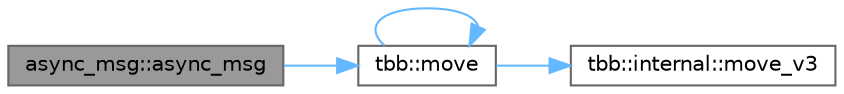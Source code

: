 digraph "async_msg::async_msg"
{
 // LATEX_PDF_SIZE
  bgcolor="transparent";
  edge [fontname=Helvetica,fontsize=10,labelfontname=Helvetica,labelfontsize=10];
  node [fontname=Helvetica,fontsize=10,shape=box,height=0.2,width=0.4];
  rankdir="LR";
  Node1 [id="Node000001",label="async_msg::async_msg",height=0.2,width=0.4,color="gray40", fillcolor="grey60", style="filled", fontcolor="black",tooltip=" "];
  Node1 -> Node2 [id="edge4_Node000001_Node000002",color="steelblue1",style="solid",tooltip=" "];
  Node2 [id="Node000002",label="tbb::move",height=0.2,width=0.4,color="grey40", fillcolor="white", style="filled",URL="$namespacetbb.html#ac41903d6b80e61bd6c605412e7820e08",tooltip=" "];
  Node2 -> Node2 [id="edge5_Node000002_Node000002",color="steelblue1",style="solid",tooltip=" "];
  Node2 -> Node3 [id="edge6_Node000002_Node000003",color="steelblue1",style="solid",tooltip=" "];
  Node3 [id="Node000003",label="tbb::internal::move_v3",height=0.2,width=0.4,color="grey40", fillcolor="white", style="filled",URL="$namespacetbb_1_1internal.html#abb11c7c316e44b5f97962d62e9ea5f70",tooltip=" "];
}

